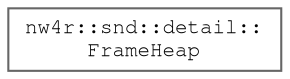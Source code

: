 digraph "Graphical Class Hierarchy"
{
 // LATEX_PDF_SIZE
  bgcolor="transparent";
  edge [fontname=FreeMono,fontsize=10,labelfontname=FreeMono,labelfontsize=10];
  node [fontname=FreeMono,fontsize=10,shape=box,height=0.2,width=0.4];
  rankdir="LR";
  Node0 [label="nw4r::snd::detail::\lFrameHeap",height=0.2,width=0.4,color="grey40", fillcolor="white", style="filled",URL="$structnw4r_1_1snd_1_1detail_1_1_frame_heap.html",tooltip=" "];
}
